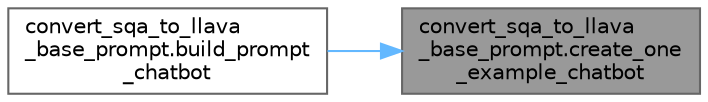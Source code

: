 digraph "convert_sqa_to_llava_base_prompt.create_one_example_chatbot"
{
 // LATEX_PDF_SIZE
  bgcolor="transparent";
  edge [fontname=Helvetica,fontsize=10,labelfontname=Helvetica,labelfontsize=10];
  node [fontname=Helvetica,fontsize=10,shape=box,height=0.2,width=0.4];
  rankdir="RL";
  Node1 [id="Node000001",label="convert_sqa_to_llava\l_base_prompt.create_one\l_example_chatbot",height=0.2,width=0.4,color="gray40", fillcolor="grey60", style="filled", fontcolor="black",tooltip=" "];
  Node1 -> Node2 [id="edge2_Node000001_Node000002",dir="back",color="steelblue1",style="solid",tooltip=" "];
  Node2 [id="Node000002",label="convert_sqa_to_llava\l_base_prompt.build_prompt\l_chatbot",height=0.2,width=0.4,color="grey40", fillcolor="white", style="filled",URL="$namespaceconvert__sqa__to__llava__base__prompt.html#a51602486083111662dc64454b32b1215",tooltip=" "];
}
